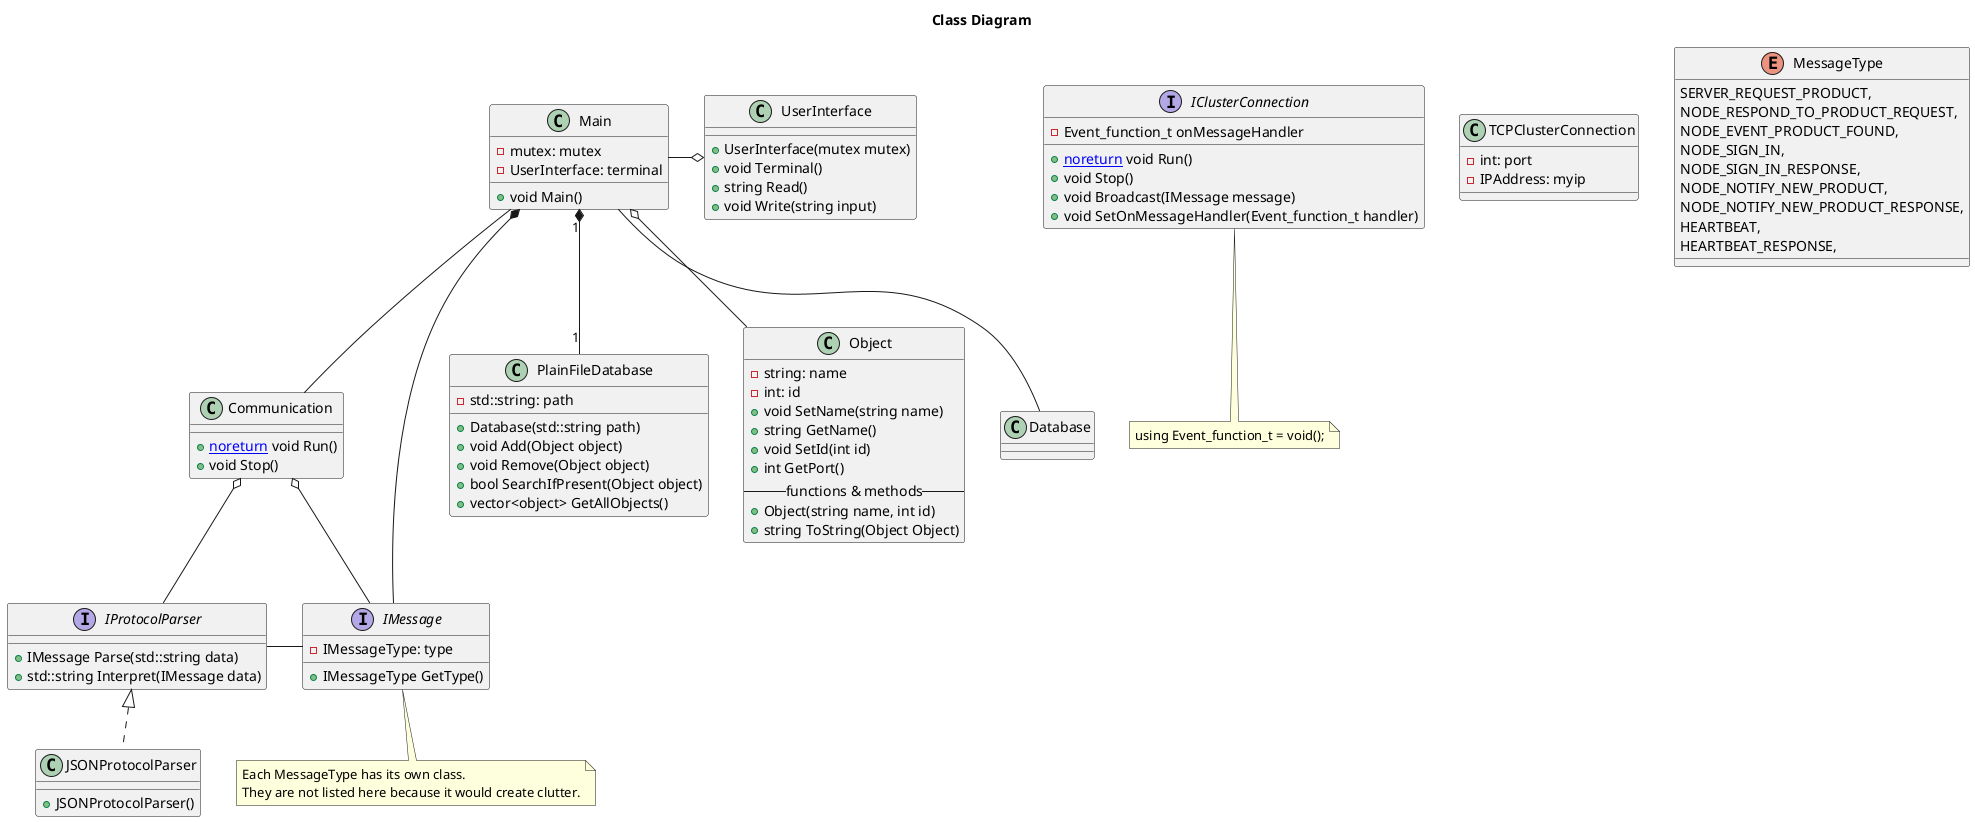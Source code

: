 @startuml ClassDiagram
Title Class Diagram

Class Communication
{
    {method} + [[noreturn]] void Run()
    {method} + void Stop()
}

' using Event_function_t = void();
interface IClusterConnection
{
    {field} - Event_function_t onMessageHandler
    {method} + [[noreturn]] void Run()
    {method} + void Stop()
    {method} + void Broadcast(IMessage message)
    ' {method} + void Send(IMessage message, IPAdress myip)
    {method} + void SetOnMessageHandler(Event_function_t handler)
}

note bottom of IClusterConnection
using Event_function_t = void();
end note

class TCPClusterConnection
{
    {field} - int: port
    {field} - IPAddress: myip
}

Class PlainFileDatabase
{
    {field} - std::string: path
    {method} + Database(std::string path)
    {method} + void Add(Object object)
    {method} + void Remove(Object object)
    {method} + bool SearchIfPresent(Object object)
    {method} + vector<object> GetAllObjects()
}

Class Object
{
    {field} - string: name
    {field} - int: id
    ' {field} - string type
    {method} + void SetName(string name)
    {method} + string GetName()
    {method} + void SetId(int id)
    {method} + int GetPort()
    ' {method} + void SetType(string type)
    ' {method} + string GetType()
    -- functions & methods --
    {method} + Object(string name, int id)
    {method} + string ToString(Object Object)
}

enum MessageType
{
    SERVER_REQUEST_PRODUCT,
    NODE_RESPOND_TO_PRODUCT_REQUEST,
    NODE_EVENT_PRODUCT_FOUND,
    NODE_SIGN_IN,
    NODE_SIGN_IN_RESPONSE,
    NODE_NOTIFY_NEW_PRODUCT,
    NODE_NOTIFY_NEW_PRODUCT_RESPONSE,
    HEARTBEAT,
    HEARTBEAT_RESPONSE,
}

interface IMessage
{
    {field} - IMessageType: type
    {method} + IMessageType GetType()
}

note bottom of IMessage
Each MessageType has its own class.
They are not listed here because it would create clutter.
end note

interface IProtocolParser
{
    {method} + IMessage Parse(std::string data)
    {method} + std::string Interpret(IMessage data)
}

Class JSONProtocolParser
{
    {method} + JSONProtocolParser()
}

Class UserInterface
{
    {method} + UserInterface(mutex mutex)
    {method} + void Terminal()
    {method} + string Read()
    {method} + void Write(string input)
}

Class Main
{
    {field} - mutex: mutex
    {field} - UserInterface: terminal
    {method} + void Main()
}

Main "1" *-- "1" PlainFileDatabase

' EMPTY CLASSES
' END OF EMPYY CLASSES

Main -o UserInterface
Main o-- Object
Main -- Database
Main -- Communication
Main *-- IMessage
Communication o-- IMessage
IProtocolParser <|.. JSONProtocolParser
IProtocolParser - IMessage
Communication o-- IProtocolParser

' Controller "1" o-- "1" WiFiHandler
' Controller "1" o-- "1" IMasterSlave
' Controller "1" o-- "1" JsonBuilder
' Controller "1" o-down- "1" IDipSwitch
' Controller "1" o-- "1" WebSocketHandler

' WiFiHandler "1" o-- "1" WiFiData
' WebSocketHandler "1" o-- "1" WebsocketData

' See if we should separate WebSocket & WiFi
' object opslaan als JSON objecten?
@enduml